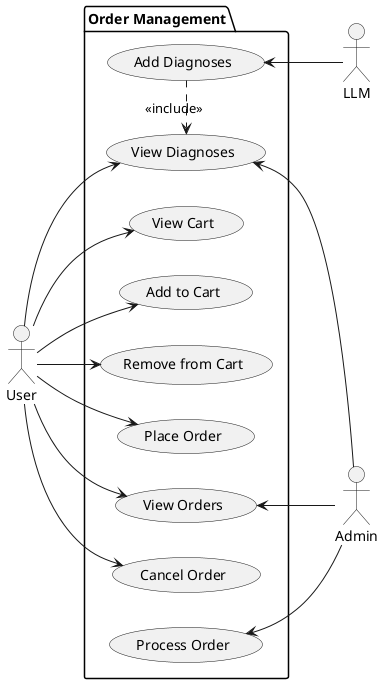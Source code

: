 @startuml order-management-usecase
skinparam linetype spline
left to right direction

actor User
actor Admin
actor LLM

package "Order Management" {
  User --> (View Cart)
  User --> (Add to Cart)
  User --> (Remove from Cart)
  User --> (Place Order)
  User --> (View Orders)
  Admin --> (View Orders)
  User --> (Cancel Order)
  (Process Order) <-- Admin
  User --> (View Diagnoses)
  (View Diagnoses) <-- Admin
  (Add Diagnoses) <-- LLM
  (Add Diagnoses) .> (View Diagnoses) : <<include>>
}
@enduml